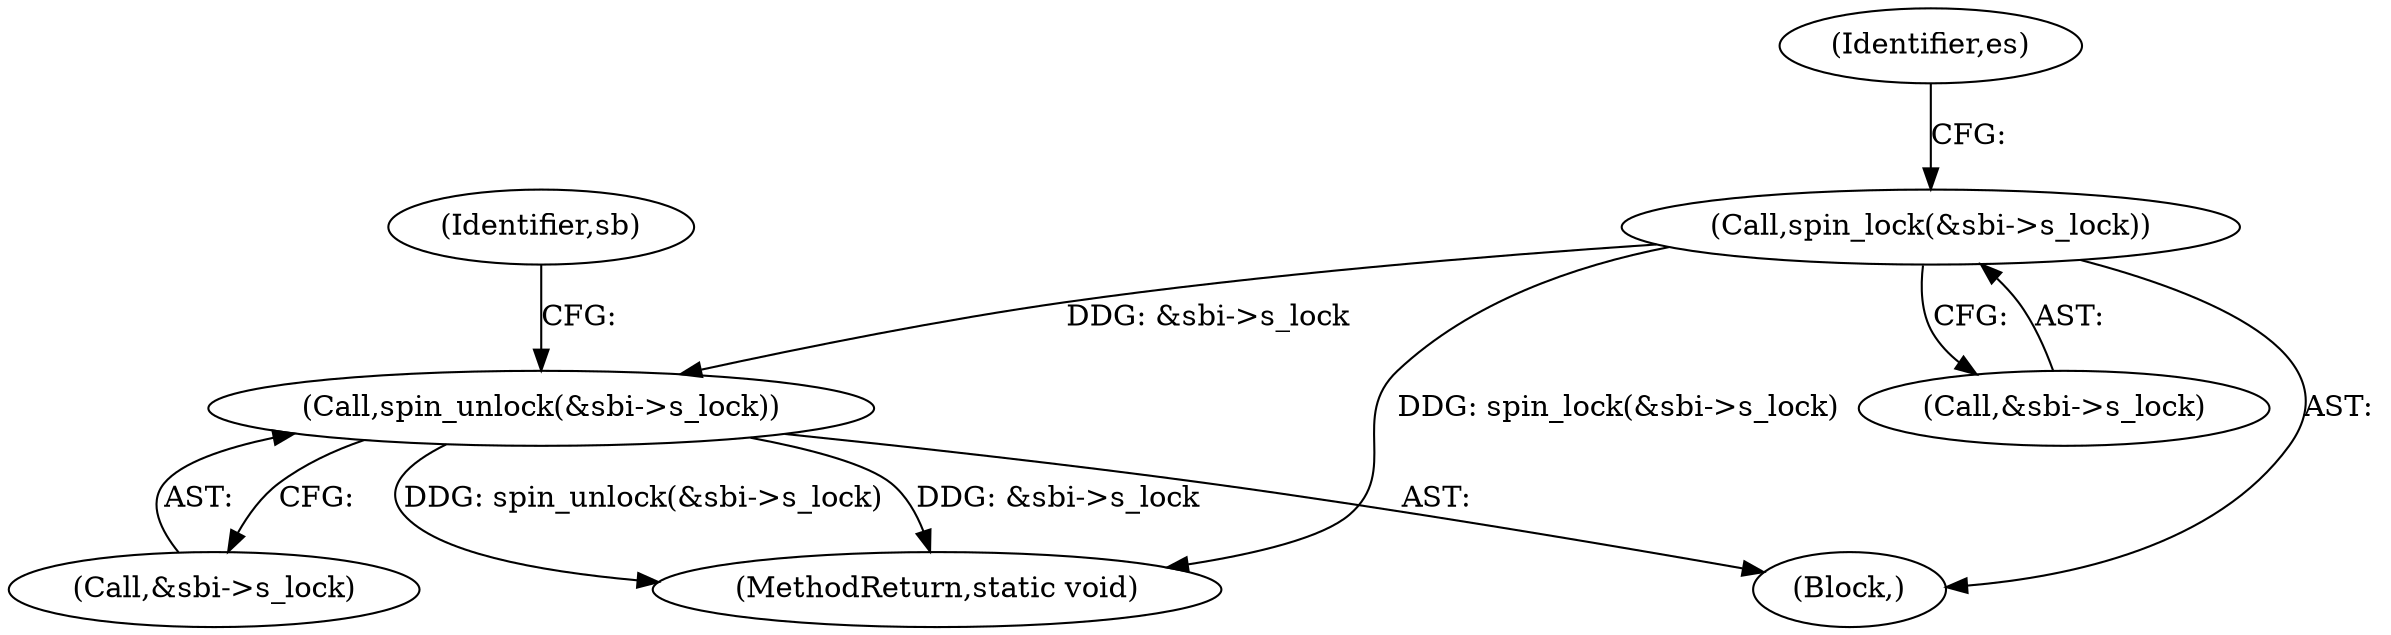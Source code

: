 digraph "0_linux_be0726d33cb8f411945884664924bed3cb8c70ee_1@pointer" {
"1000158" [label="(Call,spin_unlock(&sbi->s_lock))"];
"1000145" [label="(Call,spin_lock(&sbi->s_lock))"];
"1000145" [label="(Call,spin_lock(&sbi->s_lock))"];
"1000164" [label="(Identifier,sb)"];
"1000231" [label="(MethodReturn,static void)"];
"1000159" [label="(Call,&sbi->s_lock)"];
"1000152" [label="(Identifier,es)"];
"1000138" [label="(Block,)"];
"1000146" [label="(Call,&sbi->s_lock)"];
"1000158" [label="(Call,spin_unlock(&sbi->s_lock))"];
"1000158" -> "1000138"  [label="AST: "];
"1000158" -> "1000159"  [label="CFG: "];
"1000159" -> "1000158"  [label="AST: "];
"1000164" -> "1000158"  [label="CFG: "];
"1000158" -> "1000231"  [label="DDG: &sbi->s_lock"];
"1000158" -> "1000231"  [label="DDG: spin_unlock(&sbi->s_lock)"];
"1000145" -> "1000158"  [label="DDG: &sbi->s_lock"];
"1000145" -> "1000138"  [label="AST: "];
"1000145" -> "1000146"  [label="CFG: "];
"1000146" -> "1000145"  [label="AST: "];
"1000152" -> "1000145"  [label="CFG: "];
"1000145" -> "1000231"  [label="DDG: spin_lock(&sbi->s_lock)"];
}
